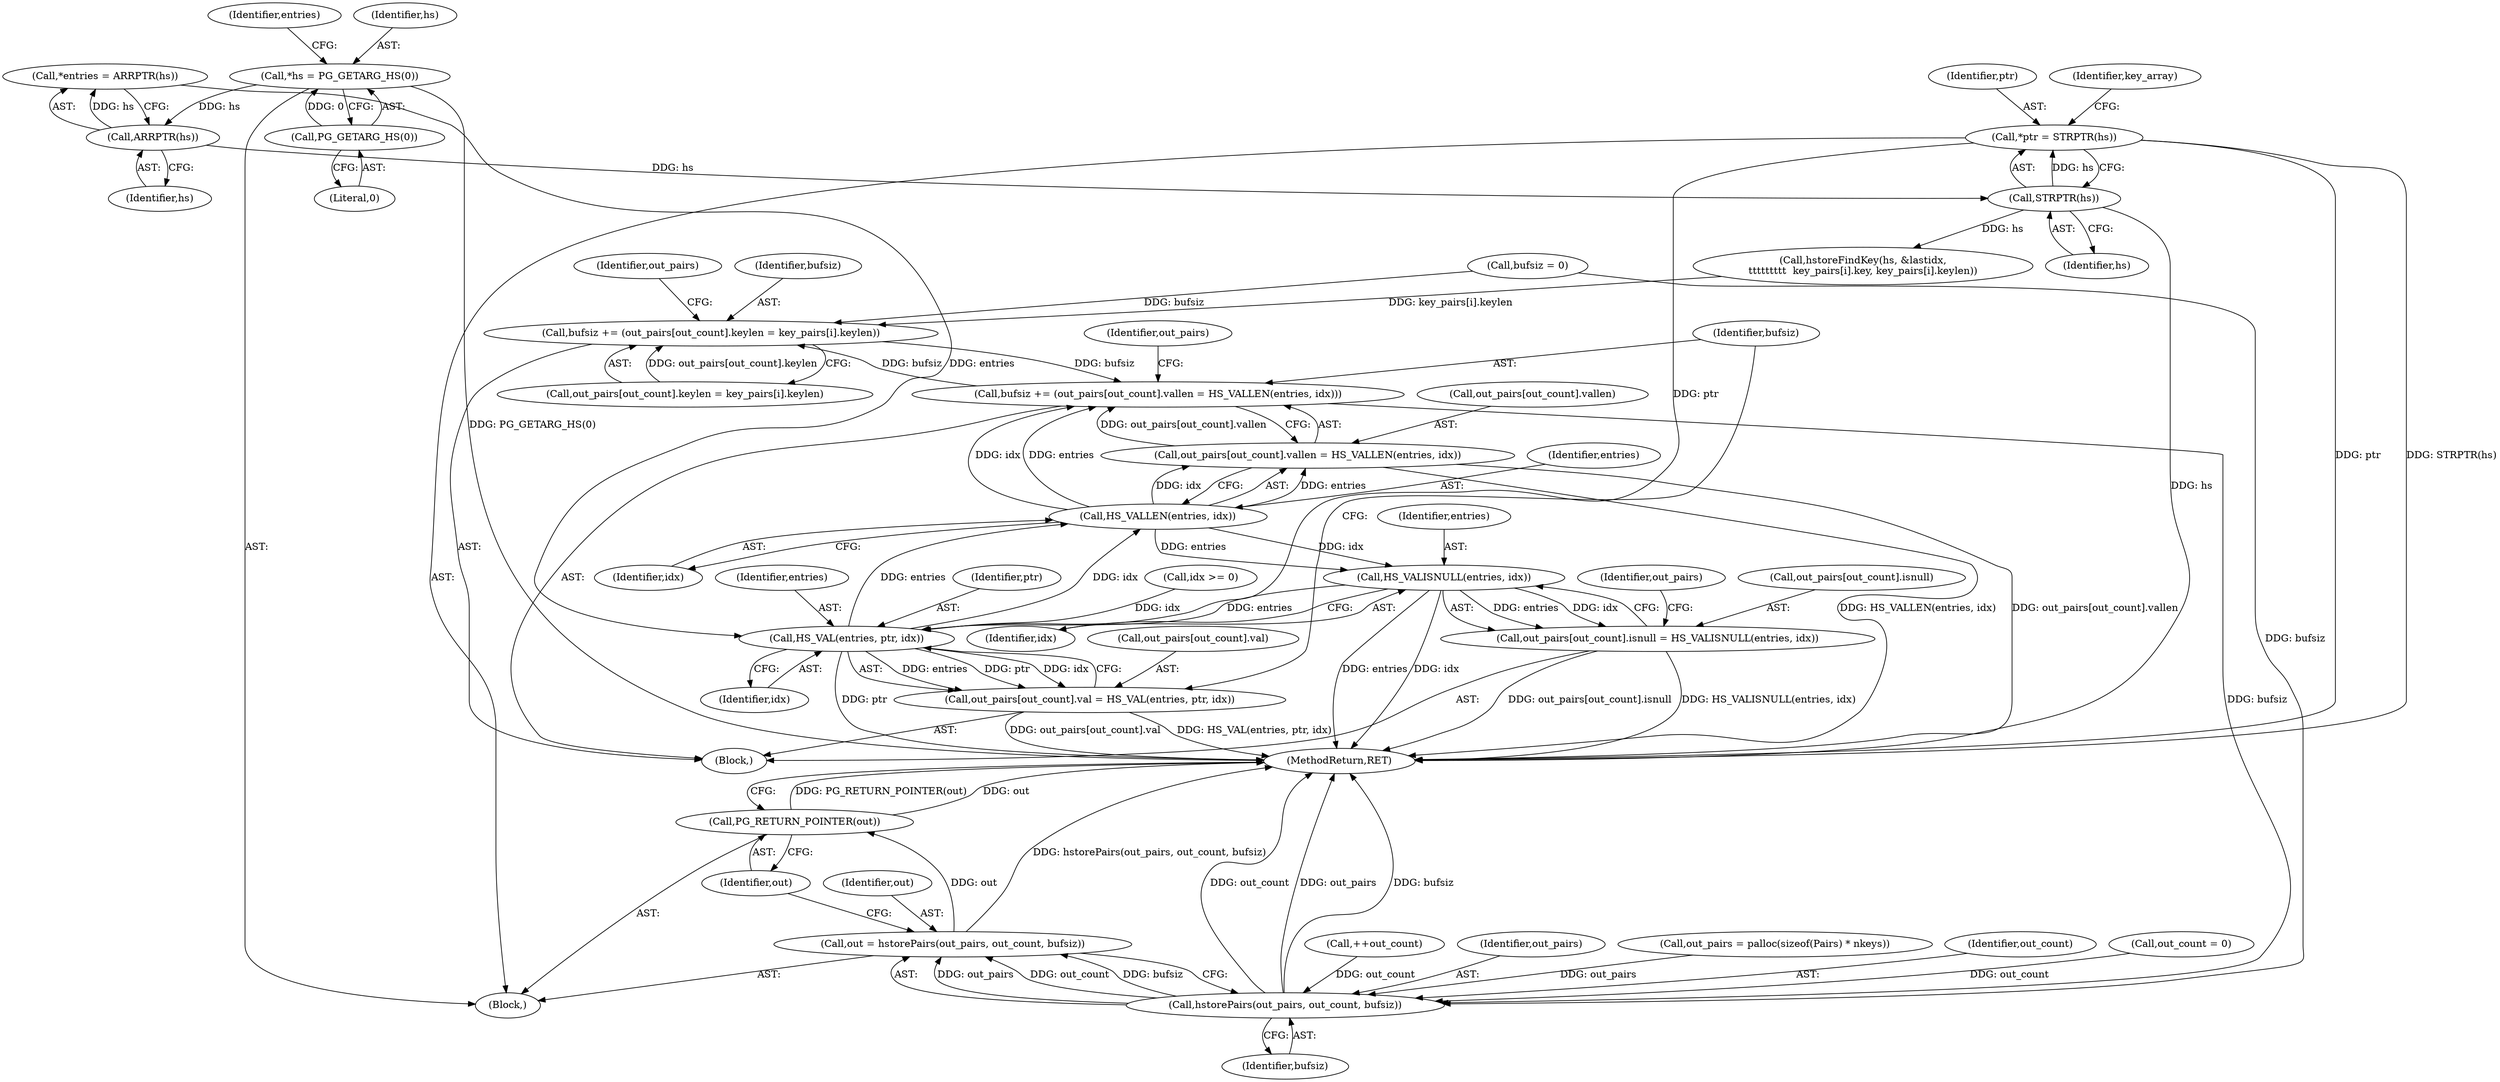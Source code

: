 digraph "0_postgres_31400a673325147e1205326008e32135a78b4d8a_4@pointer" {
"1000117" [label="(Call,*ptr = STRPTR(hs))"];
"1000119" [label="(Call,STRPTR(hs))"];
"1000114" [label="(Call,ARRPTR(hs))"];
"1000107" [label="(Call,*hs = PG_GETARG_HS(0))"];
"1000109" [label="(Call,PG_GETARG_HS(0))"];
"1000231" [label="(Call,HS_VAL(entries, ptr, idx))"];
"1000225" [label="(Call,out_pairs[out_count].val = HS_VAL(entries, ptr, idx))"];
"1000243" [label="(Call,HS_VALLEN(entries, idx))"];
"1000235" [label="(Call,bufsiz += (out_pairs[out_count].vallen = HS_VALLEN(entries, idx)))"];
"1000212" [label="(Call,bufsiz += (out_pairs[out_count].keylen = key_pairs[i].keylen))"];
"1000266" [label="(Call,hstorePairs(out_pairs, out_count, bufsiz))"];
"1000264" [label="(Call,out = hstorePairs(out_pairs, out_count, bufsiz))"];
"1000270" [label="(Call,PG_RETURN_POINTER(out))"];
"1000237" [label="(Call,out_pairs[out_count].vallen = HS_VALLEN(entries, idx))"];
"1000252" [label="(Call,HS_VALISNULL(entries, idx))"];
"1000246" [label="(Call,out_pairs[out_count].isnull = HS_VALISNULL(entries, idx))"];
"1000258" [label="(Identifier,out_pairs)"];
"1000262" [label="(Call,++out_count)"];
"1000246" [label="(Call,out_pairs[out_count].isnull = HS_VALISNULL(entries, idx))"];
"1000110" [label="(Literal,0)"];
"1000270" [label="(Call,PG_RETURN_POINTER(out))"];
"1000236" [label="(Identifier,bufsiz)"];
"1000117" [label="(Call,*ptr = STRPTR(hs))"];
"1000233" [label="(Identifier,ptr)"];
"1000109" [label="(Call,PG_GETARG_HS(0))"];
"1000267" [label="(Identifier,out_pairs)"];
"1000159" [label="(Call,out_pairs = palloc(sizeof(Pairs) * nkeys))"];
"1000238" [label="(Call,out_pairs[out_count].vallen)"];
"1000271" [label="(Identifier,out)"];
"1000113" [label="(Identifier,entries)"];
"1000237" [label="(Call,out_pairs[out_count].vallen = HS_VALLEN(entries, idx))"];
"1000228" [label="(Identifier,out_pairs)"];
"1000231" [label="(Call,HS_VAL(entries, ptr, idx))"];
"1000265" [label="(Identifier,out)"];
"1000112" [label="(Call,*entries = ARRPTR(hs))"];
"1000213" [label="(Identifier,bufsiz)"];
"1000249" [label="(Identifier,out_pairs)"];
"1000119" [label="(Call,STRPTR(hs))"];
"1000243" [label="(Call,HS_VALLEN(entries, idx))"];
"1000212" [label="(Call,bufsiz += (out_pairs[out_count].keylen = key_pairs[i].keylen))"];
"1000269" [label="(Identifier,bufsiz)"];
"1000114" [label="(Call,ARRPTR(hs))"];
"1000268" [label="(Identifier,out_count)"];
"1000118" [label="(Identifier,ptr)"];
"1000197" [label="(Call,idx >= 0)"];
"1000266" [label="(Call,hstorePairs(out_pairs, out_count, bufsiz))"];
"1000272" [label="(MethodReturn,RET)"];
"1000235" [label="(Call,bufsiz += (out_pairs[out_count].vallen = HS_VALLEN(entries, idx)))"];
"1000245" [label="(Identifier,idx)"];
"1000247" [label="(Call,out_pairs[out_count].isnull)"];
"1000254" [label="(Identifier,idx)"];
"1000166" [label="(Call,bufsiz = 0)"];
"1000225" [label="(Call,out_pairs[out_count].val = HS_VAL(entries, ptr, idx))"];
"1000182" [label="(Call,hstoreFindKey(hs, &lastidx,\n\t\t\t\t\t\t\t\t\t  key_pairs[i].key, key_pairs[i].keylen))"];
"1000253" [label="(Identifier,entries)"];
"1000234" [label="(Identifier,idx)"];
"1000200" [label="(Block,)"];
"1000107" [label="(Call,*hs = PG_GETARG_HS(0))"];
"1000214" [label="(Call,out_pairs[out_count].keylen = key_pairs[i].keylen)"];
"1000120" [label="(Identifier,hs)"];
"1000108" [label="(Identifier,hs)"];
"1000264" [label="(Call,out = hstorePairs(out_pairs, out_count, bufsiz))"];
"1000226" [label="(Call,out_pairs[out_count].val)"];
"1000123" [label="(Identifier,key_array)"];
"1000232" [label="(Identifier,entries)"];
"1000105" [label="(Block,)"];
"1000244" [label="(Identifier,entries)"];
"1000252" [label="(Call,HS_VALISNULL(entries, idx))"];
"1000115" [label="(Identifier,hs)"];
"1000143" [label="(Call,out_count = 0)"];
"1000117" -> "1000105"  [label="AST: "];
"1000117" -> "1000119"  [label="CFG: "];
"1000118" -> "1000117"  [label="AST: "];
"1000119" -> "1000117"  [label="AST: "];
"1000123" -> "1000117"  [label="CFG: "];
"1000117" -> "1000272"  [label="DDG: ptr"];
"1000117" -> "1000272"  [label="DDG: STRPTR(hs)"];
"1000119" -> "1000117"  [label="DDG: hs"];
"1000117" -> "1000231"  [label="DDG: ptr"];
"1000119" -> "1000120"  [label="CFG: "];
"1000120" -> "1000119"  [label="AST: "];
"1000119" -> "1000272"  [label="DDG: hs"];
"1000114" -> "1000119"  [label="DDG: hs"];
"1000119" -> "1000182"  [label="DDG: hs"];
"1000114" -> "1000112"  [label="AST: "];
"1000114" -> "1000115"  [label="CFG: "];
"1000115" -> "1000114"  [label="AST: "];
"1000112" -> "1000114"  [label="CFG: "];
"1000114" -> "1000112"  [label="DDG: hs"];
"1000107" -> "1000114"  [label="DDG: hs"];
"1000107" -> "1000105"  [label="AST: "];
"1000107" -> "1000109"  [label="CFG: "];
"1000108" -> "1000107"  [label="AST: "];
"1000109" -> "1000107"  [label="AST: "];
"1000113" -> "1000107"  [label="CFG: "];
"1000107" -> "1000272"  [label="DDG: PG_GETARG_HS(0)"];
"1000109" -> "1000107"  [label="DDG: 0"];
"1000109" -> "1000110"  [label="CFG: "];
"1000110" -> "1000109"  [label="AST: "];
"1000231" -> "1000225"  [label="AST: "];
"1000231" -> "1000234"  [label="CFG: "];
"1000232" -> "1000231"  [label="AST: "];
"1000233" -> "1000231"  [label="AST: "];
"1000234" -> "1000231"  [label="AST: "];
"1000225" -> "1000231"  [label="CFG: "];
"1000231" -> "1000272"  [label="DDG: ptr"];
"1000231" -> "1000225"  [label="DDG: entries"];
"1000231" -> "1000225"  [label="DDG: ptr"];
"1000231" -> "1000225"  [label="DDG: idx"];
"1000252" -> "1000231"  [label="DDG: entries"];
"1000112" -> "1000231"  [label="DDG: entries"];
"1000197" -> "1000231"  [label="DDG: idx"];
"1000231" -> "1000243"  [label="DDG: entries"];
"1000231" -> "1000243"  [label="DDG: idx"];
"1000225" -> "1000200"  [label="AST: "];
"1000226" -> "1000225"  [label="AST: "];
"1000236" -> "1000225"  [label="CFG: "];
"1000225" -> "1000272"  [label="DDG: out_pairs[out_count].val"];
"1000225" -> "1000272"  [label="DDG: HS_VAL(entries, ptr, idx)"];
"1000243" -> "1000237"  [label="AST: "];
"1000243" -> "1000245"  [label="CFG: "];
"1000244" -> "1000243"  [label="AST: "];
"1000245" -> "1000243"  [label="AST: "];
"1000237" -> "1000243"  [label="CFG: "];
"1000243" -> "1000235"  [label="DDG: entries"];
"1000243" -> "1000235"  [label="DDG: idx"];
"1000243" -> "1000237"  [label="DDG: entries"];
"1000243" -> "1000237"  [label="DDG: idx"];
"1000243" -> "1000252"  [label="DDG: entries"];
"1000243" -> "1000252"  [label="DDG: idx"];
"1000235" -> "1000200"  [label="AST: "];
"1000235" -> "1000237"  [label="CFG: "];
"1000236" -> "1000235"  [label="AST: "];
"1000237" -> "1000235"  [label="AST: "];
"1000249" -> "1000235"  [label="CFG: "];
"1000235" -> "1000212"  [label="DDG: bufsiz"];
"1000212" -> "1000235"  [label="DDG: bufsiz"];
"1000237" -> "1000235"  [label="DDG: out_pairs[out_count].vallen"];
"1000235" -> "1000266"  [label="DDG: bufsiz"];
"1000212" -> "1000200"  [label="AST: "];
"1000212" -> "1000214"  [label="CFG: "];
"1000213" -> "1000212"  [label="AST: "];
"1000214" -> "1000212"  [label="AST: "];
"1000228" -> "1000212"  [label="CFG: "];
"1000166" -> "1000212"  [label="DDG: bufsiz"];
"1000214" -> "1000212"  [label="DDG: out_pairs[out_count].keylen"];
"1000182" -> "1000212"  [label="DDG: key_pairs[i].keylen"];
"1000266" -> "1000264"  [label="AST: "];
"1000266" -> "1000269"  [label="CFG: "];
"1000267" -> "1000266"  [label="AST: "];
"1000268" -> "1000266"  [label="AST: "];
"1000269" -> "1000266"  [label="AST: "];
"1000264" -> "1000266"  [label="CFG: "];
"1000266" -> "1000272"  [label="DDG: bufsiz"];
"1000266" -> "1000272"  [label="DDG: out_count"];
"1000266" -> "1000272"  [label="DDG: out_pairs"];
"1000266" -> "1000264"  [label="DDG: out_pairs"];
"1000266" -> "1000264"  [label="DDG: out_count"];
"1000266" -> "1000264"  [label="DDG: bufsiz"];
"1000159" -> "1000266"  [label="DDG: out_pairs"];
"1000143" -> "1000266"  [label="DDG: out_count"];
"1000262" -> "1000266"  [label="DDG: out_count"];
"1000166" -> "1000266"  [label="DDG: bufsiz"];
"1000264" -> "1000105"  [label="AST: "];
"1000265" -> "1000264"  [label="AST: "];
"1000271" -> "1000264"  [label="CFG: "];
"1000264" -> "1000272"  [label="DDG: hstorePairs(out_pairs, out_count, bufsiz)"];
"1000264" -> "1000270"  [label="DDG: out"];
"1000270" -> "1000105"  [label="AST: "];
"1000270" -> "1000271"  [label="CFG: "];
"1000271" -> "1000270"  [label="AST: "];
"1000272" -> "1000270"  [label="CFG: "];
"1000270" -> "1000272"  [label="DDG: PG_RETURN_POINTER(out)"];
"1000270" -> "1000272"  [label="DDG: out"];
"1000238" -> "1000237"  [label="AST: "];
"1000237" -> "1000272"  [label="DDG: out_pairs[out_count].vallen"];
"1000237" -> "1000272"  [label="DDG: HS_VALLEN(entries, idx)"];
"1000252" -> "1000246"  [label="AST: "];
"1000252" -> "1000254"  [label="CFG: "];
"1000253" -> "1000252"  [label="AST: "];
"1000254" -> "1000252"  [label="AST: "];
"1000246" -> "1000252"  [label="CFG: "];
"1000252" -> "1000272"  [label="DDG: entries"];
"1000252" -> "1000272"  [label="DDG: idx"];
"1000252" -> "1000246"  [label="DDG: entries"];
"1000252" -> "1000246"  [label="DDG: idx"];
"1000246" -> "1000200"  [label="AST: "];
"1000247" -> "1000246"  [label="AST: "];
"1000258" -> "1000246"  [label="CFG: "];
"1000246" -> "1000272"  [label="DDG: HS_VALISNULL(entries, idx)"];
"1000246" -> "1000272"  [label="DDG: out_pairs[out_count].isnull"];
}

